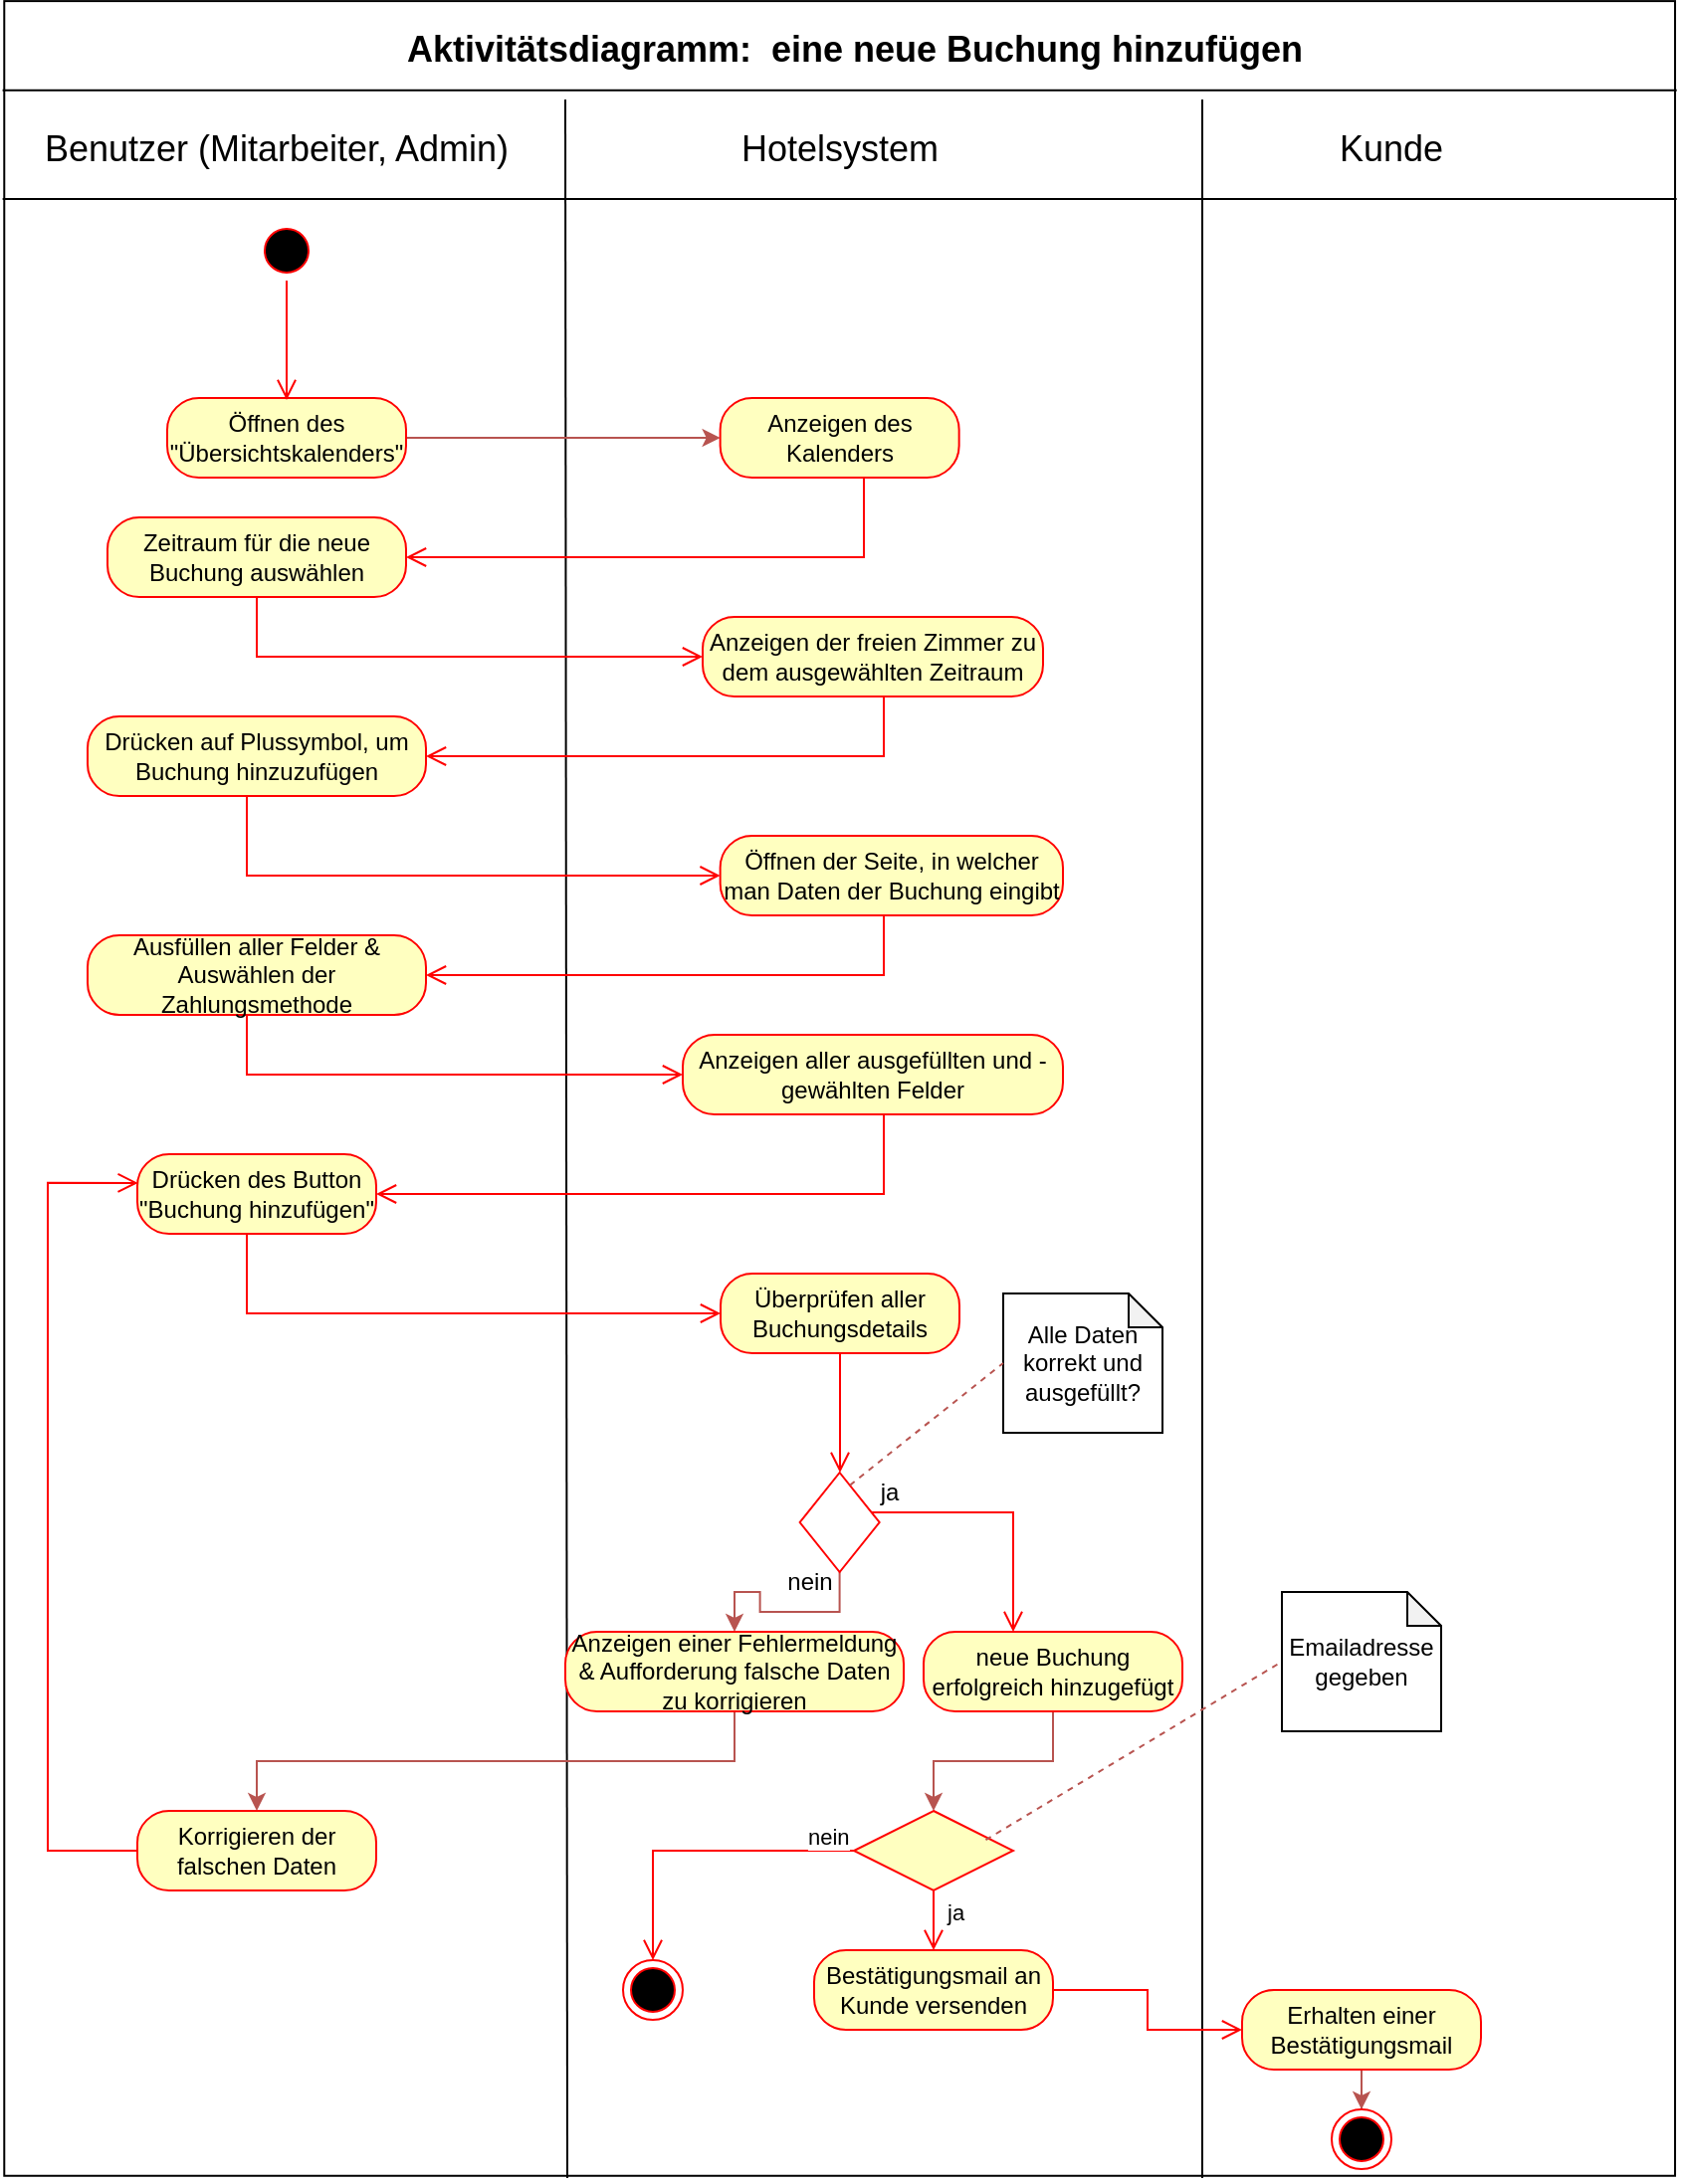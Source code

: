 <mxfile version="21.2.6" type="github">
  <diagram name="Page-1" id="0783ab3e-0a74-02c8-0abd-f7b4e66b4bec">
    <mxGraphModel dx="2318" dy="829" grid="1" gridSize="10" guides="1" tooltips="1" connect="1" arrows="1" fold="1" page="1" pageScale="1" pageWidth="850" pageHeight="1100" background="none" math="0" shadow="0">
      <root>
        <mxCell id="0" />
        <mxCell id="1" parent="0" />
        <mxCell id="Yh1rhXzA50dwjJJRKIVV-23" value="" style="rounded=0;whiteSpace=wrap;html=1;rotation=90;fillColor=none;" parent="1" vertex="1">
          <mxGeometry x="-128.59" y="147.28" width="1092.83" height="839.37" as="geometry" />
        </mxCell>
        <mxCell id="Yh1rhXzA50dwjJJRKIVV-24" value="" style="endArrow=none;html=1;rounded=0;exitX=0.041;exitY=1.001;exitDx=0;exitDy=0;exitPerimeter=0;entryX=0.041;entryY=-0.001;entryDx=0;entryDy=0;entryPerimeter=0;" parent="1" source="Yh1rhXzA50dwjJJRKIVV-23" target="Yh1rhXzA50dwjJJRKIVV-23" edge="1">
          <mxGeometry width="50" height="50" relative="1" as="geometry">
            <mxPoint x="450" y="280" as="sourcePoint" />
            <mxPoint x="500" y="230" as="targetPoint" />
          </mxGeometry>
        </mxCell>
        <mxCell id="Yh1rhXzA50dwjJJRKIVV-25" value="&lt;b&gt;&lt;font style=&quot;font-size: 18px;&quot;&gt;Aktivitätsdiagramm: &amp;nbsp;eine neue Buchung hinzufügen&lt;/font&gt;&lt;/b&gt;" style="text;html=1;strokeColor=none;fillColor=none;align=center;verticalAlign=middle;whiteSpace=wrap;rounded=0;" parent="1" vertex="1">
          <mxGeometry x="183" y="30" width="485" height="30" as="geometry" />
        </mxCell>
        <mxCell id="Yh1rhXzA50dwjJJRKIVV-26" value="" style="endArrow=none;html=1;rounded=0;exitX=1.001;exitY=0.663;exitDx=0;exitDy=0;exitPerimeter=0;" parent="1" source="Yh1rhXzA50dwjJJRKIVV-23" edge="1">
          <mxGeometry width="50" height="50" relative="1" as="geometry">
            <mxPoint x="450" y="320" as="sourcePoint" />
            <mxPoint x="280" y="70" as="targetPoint" />
          </mxGeometry>
        </mxCell>
        <mxCell id="Yh1rhXzA50dwjJJRKIVV-27" value="" style="endArrow=none;html=1;rounded=0;exitX=1.001;exitY=0.283;exitDx=0;exitDy=0;exitPerimeter=0;" parent="1" source="Yh1rhXzA50dwjJJRKIVV-23" edge="1">
          <mxGeometry width="50" height="50" relative="1" as="geometry">
            <mxPoint x="550" y="123" as="sourcePoint" />
            <mxPoint x="600" y="70" as="targetPoint" />
          </mxGeometry>
        </mxCell>
        <mxCell id="Yh1rhXzA50dwjJJRKIVV-28" value="" style="endArrow=none;html=1;rounded=0;exitX=0.041;exitY=1.001;exitDx=0;exitDy=0;exitPerimeter=0;entryX=0.041;entryY=-0.001;entryDx=0;entryDy=0;entryPerimeter=0;" parent="1" edge="1">
          <mxGeometry width="50" height="50" relative="1" as="geometry">
            <mxPoint x="-2.68" y="120" as="sourcePoint" />
            <mxPoint x="838.32" y="120" as="targetPoint" />
          </mxGeometry>
        </mxCell>
        <mxCell id="Yh1rhXzA50dwjJJRKIVV-29" value="&lt;font style=&quot;font-size: 18px;&quot;&gt;Benutzer (Mitarbeiter, Admin)&lt;/font&gt;" style="text;html=1;strokeColor=none;fillColor=none;align=center;verticalAlign=middle;whiteSpace=wrap;rounded=0;" parent="1" vertex="1">
          <mxGeometry x="10" y="80.32" width="250" height="30" as="geometry" />
        </mxCell>
        <mxCell id="Yh1rhXzA50dwjJJRKIVV-30" value="&lt;font style=&quot;font-size: 18px;&quot;&gt;Hotelsystem&lt;/font&gt;" style="text;html=1;strokeColor=none;fillColor=none;align=center;verticalAlign=middle;whiteSpace=wrap;rounded=0;" parent="1" vertex="1">
          <mxGeometry x="362.82" y="80.32" width="110" height="30" as="geometry" />
        </mxCell>
        <mxCell id="Yh1rhXzA50dwjJJRKIVV-31" value="&lt;font style=&quot;font-size: 18px;&quot;&gt;Kunde&lt;/font&gt;" style="text;html=1;strokeColor=none;fillColor=none;align=center;verticalAlign=middle;whiteSpace=wrap;rounded=0;" parent="1" vertex="1">
          <mxGeometry x="640" y="80.32" width="110" height="30" as="geometry" />
        </mxCell>
        <mxCell id="Yh1rhXzA50dwjJJRKIVV-44" style="edgeStyle=orthogonalEdgeStyle;rounded=0;orthogonalLoop=1;jettySize=auto;html=1;fillColor=#f8cecc;strokeColor=#b85450;" parent="1" source="Yh1rhXzA50dwjJJRKIVV-35" target="Yh1rhXzA50dwjJJRKIVV-42" edge="1">
          <mxGeometry relative="1" as="geometry" />
        </mxCell>
        <mxCell id="Yh1rhXzA50dwjJJRKIVV-35" value="Öffnen des &quot;Übersichtskalenders&quot;" style="rounded=1;whiteSpace=wrap;html=1;arcSize=40;fontColor=#000000;fillColor=#ffffc0;strokeColor=#ff0000;" parent="1" vertex="1">
          <mxGeometry x="80" y="220" width="120" height="40" as="geometry" />
        </mxCell>
        <mxCell id="Yh1rhXzA50dwjJJRKIVV-40" value="" style="ellipse;html=1;shape=startState;fillColor=#000000;strokeColor=#ff0000;" parent="1" vertex="1">
          <mxGeometry x="125" y="131" width="30" height="30" as="geometry" />
        </mxCell>
        <mxCell id="Yh1rhXzA50dwjJJRKIVV-41" value="" style="edgeStyle=orthogonalEdgeStyle;html=1;verticalAlign=bottom;endArrow=open;endSize=8;strokeColor=#ff0000;rounded=0;" parent="1" source="Yh1rhXzA50dwjJJRKIVV-40" edge="1">
          <mxGeometry relative="1" as="geometry">
            <mxPoint x="140" y="221" as="targetPoint" />
          </mxGeometry>
        </mxCell>
        <mxCell id="Yh1rhXzA50dwjJJRKIVV-42" value="Anzeigen des Kalenders" style="rounded=1;whiteSpace=wrap;html=1;arcSize=40;fontColor=#000000;fillColor=#ffffc0;strokeColor=#ff0000;" parent="1" vertex="1">
          <mxGeometry x="357.82" y="220" width="120" height="40" as="geometry" />
        </mxCell>
        <mxCell id="Yh1rhXzA50dwjJJRKIVV-43" value="" style="edgeStyle=orthogonalEdgeStyle;html=1;verticalAlign=bottom;endArrow=open;endSize=8;strokeColor=#ff0000;rounded=0;entryX=1;entryY=0.5;entryDx=0;entryDy=0;" parent="1" source="Yh1rhXzA50dwjJJRKIVV-42" target="Yh1rhXzA50dwjJJRKIVV-45" edge="1">
          <mxGeometry relative="1" as="geometry">
            <mxPoint x="417.82" y="320" as="targetPoint" />
            <Array as="points">
              <mxPoint x="430" y="300" />
            </Array>
          </mxGeometry>
        </mxCell>
        <mxCell id="Yh1rhXzA50dwjJJRKIVV-45" value="Zeitraum für die neue Buchung auswählen" style="rounded=1;whiteSpace=wrap;html=1;arcSize=40;fontColor=#000000;fillColor=#ffffc0;strokeColor=#ff0000;" parent="1" vertex="1">
          <mxGeometry x="50" y="280" width="150" height="40" as="geometry" />
        </mxCell>
        <mxCell id="Yh1rhXzA50dwjJJRKIVV-46" value="" style="edgeStyle=orthogonalEdgeStyle;html=1;verticalAlign=bottom;endArrow=open;endSize=8;strokeColor=#ff0000;rounded=0;entryX=0;entryY=0.5;entryDx=0;entryDy=0;" parent="1" source="Yh1rhXzA50dwjJJRKIVV-45" target="Yh1rhXzA50dwjJJRKIVV-47" edge="1">
          <mxGeometry relative="1" as="geometry">
            <mxPoint x="140" y="380" as="targetPoint" />
            <Array as="points">
              <mxPoint x="125" y="350" />
            </Array>
          </mxGeometry>
        </mxCell>
        <mxCell id="Yh1rhXzA50dwjJJRKIVV-47" value="Anzeigen der freien Zimmer zu dem ausgewählten Zeitraum" style="rounded=1;whiteSpace=wrap;html=1;arcSize=40;fontColor=#000000;fillColor=#ffffc0;strokeColor=#ff0000;" parent="1" vertex="1">
          <mxGeometry x="349" y="330" width="171" height="40" as="geometry" />
        </mxCell>
        <mxCell id="Yh1rhXzA50dwjJJRKIVV-48" value="" style="edgeStyle=orthogonalEdgeStyle;html=1;verticalAlign=bottom;endArrow=open;endSize=8;strokeColor=#ff0000;rounded=0;entryX=1;entryY=0.5;entryDx=0;entryDy=0;" parent="1" source="Yh1rhXzA50dwjJJRKIVV-47" target="Yh1rhXzA50dwjJJRKIVV-49" edge="1">
          <mxGeometry relative="1" as="geometry">
            <mxPoint x="423" y="450" as="targetPoint" />
            <Array as="points">
              <mxPoint x="440" y="400" />
            </Array>
          </mxGeometry>
        </mxCell>
        <mxCell id="Yh1rhXzA50dwjJJRKIVV-49" value="Drücken auf Plussymbol, um Buchung hinzuzufügen" style="rounded=1;whiteSpace=wrap;html=1;arcSize=40;fontColor=#000000;fillColor=#ffffc0;strokeColor=#ff0000;" parent="1" vertex="1">
          <mxGeometry x="40" y="380" width="170" height="40" as="geometry" />
        </mxCell>
        <mxCell id="Yh1rhXzA50dwjJJRKIVV-50" value="" style="edgeStyle=orthogonalEdgeStyle;html=1;verticalAlign=bottom;endArrow=open;endSize=8;strokeColor=#ff0000;rounded=0;entryX=0;entryY=0.5;entryDx=0;entryDy=0;" parent="1" source="Yh1rhXzA50dwjJJRKIVV-49" target="Yh1rhXzA50dwjJJRKIVV-51" edge="1">
          <mxGeometry relative="1" as="geometry">
            <mxPoint x="120" y="490" as="targetPoint" />
            <Array as="points">
              <mxPoint x="120" y="460" />
            </Array>
          </mxGeometry>
        </mxCell>
        <mxCell id="Yh1rhXzA50dwjJJRKIVV-51" value="Öffnen der Seite, in welcher man Daten der Buchung eingibt" style="rounded=1;whiteSpace=wrap;html=1;arcSize=40;fontColor=#000000;fillColor=#ffffc0;strokeColor=#ff0000;" parent="1" vertex="1">
          <mxGeometry x="357.82" y="440" width="172.18" height="40" as="geometry" />
        </mxCell>
        <mxCell id="Yh1rhXzA50dwjJJRKIVV-52" value="" style="edgeStyle=orthogonalEdgeStyle;html=1;verticalAlign=bottom;endArrow=open;endSize=8;strokeColor=#ff0000;rounded=0;entryX=1;entryY=0.5;entryDx=0;entryDy=0;" parent="1" source="Yh1rhXzA50dwjJJRKIVV-51" target="Yh1rhXzA50dwjJJRKIVV-53" edge="1">
          <mxGeometry relative="1" as="geometry">
            <mxPoint x="425" y="540" as="targetPoint" />
            <Array as="points">
              <mxPoint x="440" y="510" />
            </Array>
          </mxGeometry>
        </mxCell>
        <mxCell id="Yh1rhXzA50dwjJJRKIVV-53" value="Ausfüllen aller Felder &amp;amp; Auswählen der Zahlungsmethode" style="rounded=1;whiteSpace=wrap;html=1;arcSize=40;fontColor=#000000;fillColor=#ffffc0;strokeColor=#ff0000;" parent="1" vertex="1">
          <mxGeometry x="40" y="490" width="170" height="40" as="geometry" />
        </mxCell>
        <mxCell id="Yh1rhXzA50dwjJJRKIVV-54" value="" style="edgeStyle=orthogonalEdgeStyle;html=1;verticalAlign=bottom;endArrow=open;endSize=8;strokeColor=#ff0000;rounded=0;entryX=0;entryY=0.5;entryDx=0;entryDy=0;" parent="1" source="Yh1rhXzA50dwjJJRKIVV-53" target="Yh1rhXzA50dwjJJRKIVV-57" edge="1">
          <mxGeometry relative="1" as="geometry">
            <mxPoint x="125" y="590" as="targetPoint" />
            <Array as="points">
              <mxPoint x="120" y="560" />
            </Array>
          </mxGeometry>
        </mxCell>
        <mxCell id="Yh1rhXzA50dwjJJRKIVV-57" value="Anzeigen aller ausgefüllten und -gewählten Felder" style="rounded=1;whiteSpace=wrap;html=1;arcSize=40;fontColor=#000000;fillColor=#ffffc0;strokeColor=#ff0000;" parent="1" vertex="1">
          <mxGeometry x="339" y="540" width="191" height="40" as="geometry" />
        </mxCell>
        <mxCell id="Yh1rhXzA50dwjJJRKIVV-58" value="" style="edgeStyle=orthogonalEdgeStyle;html=1;verticalAlign=bottom;endArrow=open;endSize=8;strokeColor=#ff0000;rounded=0;entryX=1;entryY=0.5;entryDx=0;entryDy=0;" parent="1" source="Yh1rhXzA50dwjJJRKIVV-57" target="Yh1rhXzA50dwjJJRKIVV-59" edge="1">
          <mxGeometry relative="1" as="geometry">
            <mxPoint x="409" y="700" as="targetPoint" />
            <Array as="points">
              <mxPoint x="440" y="620" />
            </Array>
          </mxGeometry>
        </mxCell>
        <mxCell id="Yh1rhXzA50dwjJJRKIVV-59" value="Drücken des Button &quot;Buchung hinzufügen&quot;" style="rounded=1;whiteSpace=wrap;html=1;arcSize=40;fontColor=#000000;fillColor=#ffffc0;strokeColor=#ff0000;" parent="1" vertex="1">
          <mxGeometry x="65" y="600" width="120" height="40" as="geometry" />
        </mxCell>
        <mxCell id="Yh1rhXzA50dwjJJRKIVV-60" value="" style="edgeStyle=orthogonalEdgeStyle;html=1;verticalAlign=bottom;endArrow=open;endSize=8;strokeColor=#ff0000;rounded=0;entryX=0;entryY=0.5;entryDx=0;entryDy=0;" parent="1" source="Yh1rhXzA50dwjJJRKIVV-59" target="Yh1rhXzA50dwjJJRKIVV-61" edge="1">
          <mxGeometry relative="1" as="geometry">
            <mxPoint x="125" y="700" as="targetPoint" />
            <Array as="points">
              <mxPoint x="120" y="680" />
            </Array>
          </mxGeometry>
        </mxCell>
        <mxCell id="Yh1rhXzA50dwjJJRKIVV-61" value="Überprüfen aller Buchungsdetails" style="rounded=1;whiteSpace=wrap;html=1;arcSize=40;fontColor=#000000;fillColor=#ffffc0;strokeColor=#ff0000;" parent="1" vertex="1">
          <mxGeometry x="358" y="660" width="120" height="40" as="geometry" />
        </mxCell>
        <mxCell id="Yh1rhXzA50dwjJJRKIVV-62" value="" style="edgeStyle=orthogonalEdgeStyle;html=1;verticalAlign=bottom;endArrow=open;endSize=8;strokeColor=#ff0000;rounded=0;" parent="1" source="Yh1rhXzA50dwjJJRKIVV-61" edge="1">
          <mxGeometry relative="1" as="geometry">
            <mxPoint x="418" y="760" as="targetPoint" />
          </mxGeometry>
        </mxCell>
        <mxCell id="Yh1rhXzA50dwjJJRKIVV-72" style="edgeStyle=orthogonalEdgeStyle;rounded=0;orthogonalLoop=1;jettySize=auto;html=1;entryX=0.5;entryY=0;entryDx=0;entryDy=0;fillColor=#f8cecc;strokeColor=#b85450;" parent="1" source="Yh1rhXzA50dwjJJRKIVV-63" target="Yh1rhXzA50dwjJJRKIVV-67" edge="1">
          <mxGeometry relative="1" as="geometry" />
        </mxCell>
        <mxCell id="Yh1rhXzA50dwjJJRKIVV-63" value="" style="rhombus;whiteSpace=wrap;html=1;fontColor=#000000;fillColor=none;strokeColor=#ff0000;" parent="1" vertex="1">
          <mxGeometry x="397.82" y="760" width="40" height="50" as="geometry" />
        </mxCell>
        <mxCell id="Yh1rhXzA50dwjJJRKIVV-64" value="" style="edgeStyle=orthogonalEdgeStyle;html=1;align=left;verticalAlign=bottom;endArrow=open;endSize=8;strokeColor=#ff0000;rounded=0;" parent="1" source="Yh1rhXzA50dwjJJRKIVV-63" target="Yh1rhXzA50dwjJJRKIVV-70" edge="1">
          <mxGeometry x="-1" relative="1" as="geometry">
            <mxPoint x="560" y="780" as="targetPoint" />
            <Array as="points">
              <mxPoint x="505" y="780" />
            </Array>
            <mxPoint as="offset" />
          </mxGeometry>
        </mxCell>
        <mxCell id="Yh1rhXzA50dwjJJRKIVV-86" style="edgeStyle=orthogonalEdgeStyle;rounded=0;orthogonalLoop=1;jettySize=auto;html=1;exitX=0.5;exitY=1;exitDx=0;exitDy=0;entryX=0.5;entryY=0;entryDx=0;entryDy=0;fillColor=#f8cecc;strokeColor=#b85450;" parent="1" source="Yh1rhXzA50dwjJJRKIVV-67" target="Yh1rhXzA50dwjJJRKIVV-75" edge="1">
          <mxGeometry relative="1" as="geometry" />
        </mxCell>
        <mxCell id="Yh1rhXzA50dwjJJRKIVV-67" value="Anzeigen einer Fehlermeldung &amp;amp; Aufforderung falsche Daten zu korrigieren" style="rounded=1;whiteSpace=wrap;html=1;arcSize=40;fontColor=#000000;fillColor=#ffffc0;strokeColor=#ff0000;" parent="1" vertex="1">
          <mxGeometry x="280" y="840" width="170" height="40" as="geometry" />
        </mxCell>
        <mxCell id="Yh1rhXzA50dwjJJRKIVV-79" value="" style="edgeStyle=orthogonalEdgeStyle;rounded=0;orthogonalLoop=1;jettySize=auto;html=1;fillColor=#f8cecc;strokeColor=#b85450;entryX=0.5;entryY=0;entryDx=0;entryDy=0;" parent="1" source="Yh1rhXzA50dwjJJRKIVV-70" target="FOZmNPfybHb1-5jQe_G3-1" edge="1">
          <mxGeometry relative="1" as="geometry">
            <mxPoint x="470" y="925" as="targetPoint" />
          </mxGeometry>
        </mxCell>
        <mxCell id="Yh1rhXzA50dwjJJRKIVV-70" value="neue Buchung erfolgreich hinzugefügt" style="rounded=1;whiteSpace=wrap;html=1;arcSize=40;fontColor=#000000;fillColor=#ffffc0;strokeColor=#ff0000;" parent="1" vertex="1">
          <mxGeometry x="460" y="840" width="130" height="40" as="geometry" />
        </mxCell>
        <mxCell id="Yh1rhXzA50dwjJJRKIVV-75" value="Korrigieren der falschen Daten" style="rounded=1;whiteSpace=wrap;html=1;arcSize=40;fontColor=#000000;fillColor=#ffffc0;strokeColor=#ff0000;" parent="1" vertex="1">
          <mxGeometry x="65" y="930" width="120" height="40" as="geometry" />
        </mxCell>
        <mxCell id="Yh1rhXzA50dwjJJRKIVV-76" value="" style="edgeStyle=orthogonalEdgeStyle;html=1;verticalAlign=bottom;endArrow=open;endSize=8;strokeColor=#ff0000;rounded=0;entryX=0.003;entryY=0.361;entryDx=0;entryDy=0;entryPerimeter=0;" parent="1" source="Yh1rhXzA50dwjJJRKIVV-75" target="Yh1rhXzA50dwjJJRKIVV-59" edge="1">
          <mxGeometry relative="1" as="geometry">
            <mxPoint x="125" y="1000" as="targetPoint" />
            <Array as="points">
              <mxPoint x="20" y="950" />
              <mxPoint x="20" y="614" />
            </Array>
          </mxGeometry>
        </mxCell>
        <mxCell id="Yh1rhXzA50dwjJJRKIVV-85" style="edgeStyle=orthogonalEdgeStyle;rounded=0;orthogonalLoop=1;jettySize=auto;html=1;entryX=0.5;entryY=0;entryDx=0;entryDy=0;fillColor=#f8cecc;strokeColor=#b85450;" parent="1" source="Yh1rhXzA50dwjJJRKIVV-80" target="Yh1rhXzA50dwjJJRKIVV-81" edge="1">
          <mxGeometry relative="1" as="geometry" />
        </mxCell>
        <mxCell id="Yh1rhXzA50dwjJJRKIVV-80" value="Erhalten einer Bestätigungsmail" style="rounded=1;whiteSpace=wrap;html=1;arcSize=40;fontColor=#000000;fillColor=#ffffc0;strokeColor=#ff0000;" parent="1" vertex="1">
          <mxGeometry x="620" y="1020" width="120" height="40" as="geometry" />
        </mxCell>
        <mxCell id="Yh1rhXzA50dwjJJRKIVV-81" value="" style="ellipse;html=1;shape=endState;fillColor=#000000;strokeColor=#ff0000;" parent="1" vertex="1">
          <mxGeometry x="665" y="1080" width="30" height="30" as="geometry" />
        </mxCell>
        <mxCell id="Yh1rhXzA50dwjJJRKIVV-82" value="Alle Daten korrekt und ausgefüllt?" style="shape=note;whiteSpace=wrap;html=1;backgroundOutline=1;darkOpacity=0.05;size=17;" parent="1" vertex="1">
          <mxGeometry x="500" y="670" width="80" height="70" as="geometry" />
        </mxCell>
        <mxCell id="Yh1rhXzA50dwjJJRKIVV-84" value="" style="endArrow=none;dashed=1;html=1;rounded=0;entryX=0;entryY=0.5;entryDx=0;entryDy=0;entryPerimeter=0;exitX=0.629;exitY=0.127;exitDx=0;exitDy=0;exitPerimeter=0;fillColor=#f8cecc;strokeColor=#b85450;" parent="1" source="Yh1rhXzA50dwjJJRKIVV-63" target="Yh1rhXzA50dwjJJRKIVV-82" edge="1">
          <mxGeometry width="50" height="50" relative="1" as="geometry">
            <mxPoint x="420" y="900" as="sourcePoint" />
            <mxPoint x="470" y="850" as="targetPoint" />
          </mxGeometry>
        </mxCell>
        <mxCell id="Yh1rhXzA50dwjJJRKIVV-90" value="ja" style="text;html=1;strokeColor=none;fillColor=none;align=center;verticalAlign=middle;whiteSpace=wrap;rounded=0;" parent="1" vertex="1">
          <mxGeometry x="412.82" y="755" width="60" height="30" as="geometry" />
        </mxCell>
        <mxCell id="Yh1rhXzA50dwjJJRKIVV-91" value="nein" style="text;html=1;strokeColor=none;fillColor=none;align=center;verticalAlign=middle;whiteSpace=wrap;rounded=0;" parent="1" vertex="1">
          <mxGeometry x="372.82" y="800" width="60" height="30" as="geometry" />
        </mxCell>
        <mxCell id="FOZmNPfybHb1-5jQe_G3-1" value="" style="rhombus;whiteSpace=wrap;html=1;fontColor=#000000;fillColor=#ffffc0;strokeColor=#ff0000;" vertex="1" parent="1">
          <mxGeometry x="425" y="930" width="80" height="40" as="geometry" />
        </mxCell>
        <mxCell id="FOZmNPfybHb1-5jQe_G3-2" value="ja" style="edgeStyle=orthogonalEdgeStyle;html=1;align=left;verticalAlign=bottom;endArrow=open;endSize=8;strokeColor=#ff0000;rounded=0;entryX=0.5;entryY=0;entryDx=0;entryDy=0;" edge="1" source="FOZmNPfybHb1-5jQe_G3-1" parent="1" target="FOZmNPfybHb1-5jQe_G3-6">
          <mxGeometry x="0.333" y="5" relative="1" as="geometry">
            <mxPoint x="740" y="830" as="targetPoint" />
            <mxPoint as="offset" />
          </mxGeometry>
        </mxCell>
        <mxCell id="FOZmNPfybHb1-5jQe_G3-3" value="nein" style="edgeStyle=orthogonalEdgeStyle;html=1;align=left;verticalAlign=top;endArrow=open;endSize=8;strokeColor=#ff0000;rounded=0;entryX=0.5;entryY=0;entryDx=0;entryDy=0;" edge="1" source="FOZmNPfybHb1-5jQe_G3-1" parent="1" target="FOZmNPfybHb1-5jQe_G3-8">
          <mxGeometry x="-0.678" y="-20" relative="1" as="geometry">
            <mxPoint x="600" y="910" as="targetPoint" />
            <mxPoint as="offset" />
          </mxGeometry>
        </mxCell>
        <mxCell id="FOZmNPfybHb1-5jQe_G3-4" value="Emailadresse gegeben" style="shape=note;whiteSpace=wrap;html=1;backgroundOutline=1;darkOpacity=0.05;size=17;" vertex="1" parent="1">
          <mxGeometry x="640" y="820" width="80" height="70" as="geometry" />
        </mxCell>
        <mxCell id="FOZmNPfybHb1-5jQe_G3-5" value="" style="endArrow=none;dashed=1;html=1;rounded=0;entryX=0;entryY=0.5;entryDx=0;entryDy=0;entryPerimeter=0;exitX=0.828;exitY=0.365;exitDx=0;exitDy=0;fillColor=#f8cecc;strokeColor=#b85450;exitPerimeter=0;" edge="1" parent="1" target="FOZmNPfybHb1-5jQe_G3-4" source="FOZmNPfybHb1-5jQe_G3-1">
          <mxGeometry width="50" height="50" relative="1" as="geometry">
            <mxPoint x="505" y="946" as="sourcePoint" />
            <mxPoint x="552" y="1030" as="targetPoint" />
          </mxGeometry>
        </mxCell>
        <mxCell id="FOZmNPfybHb1-5jQe_G3-6" value="Bestätigungsmail an Kunde versenden" style="rounded=1;whiteSpace=wrap;html=1;arcSize=40;fontColor=#000000;fillColor=#ffffc0;strokeColor=#ff0000;" vertex="1" parent="1">
          <mxGeometry x="405" y="1000" width="120" height="40" as="geometry" />
        </mxCell>
        <mxCell id="FOZmNPfybHb1-5jQe_G3-7" value="" style="edgeStyle=orthogonalEdgeStyle;html=1;verticalAlign=bottom;endArrow=open;endSize=8;strokeColor=#ff0000;rounded=0;entryX=0;entryY=0.5;entryDx=0;entryDy=0;" edge="1" source="FOZmNPfybHb1-5jQe_G3-6" parent="1" target="Yh1rhXzA50dwjJJRKIVV-80">
          <mxGeometry relative="1" as="geometry">
            <mxPoint x="473" y="1090" as="targetPoint" />
          </mxGeometry>
        </mxCell>
        <mxCell id="FOZmNPfybHb1-5jQe_G3-8" value="" style="ellipse;html=1;shape=endState;fillColor=#000000;strokeColor=#ff0000;" vertex="1" parent="1">
          <mxGeometry x="309" y="1005" width="30" height="30" as="geometry" />
        </mxCell>
      </root>
    </mxGraphModel>
  </diagram>
</mxfile>
